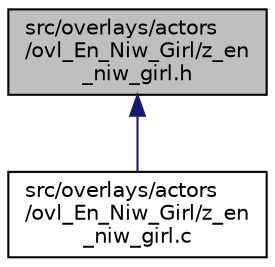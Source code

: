 digraph "src/overlays/actors/ovl_En_Niw_Girl/z_en_niw_girl.h"
{
 // LATEX_PDF_SIZE
  edge [fontname="Helvetica",fontsize="10",labelfontname="Helvetica",labelfontsize="10"];
  node [fontname="Helvetica",fontsize="10",shape=record];
  Node1 [label="src/overlays/actors\l/ovl_En_Niw_Girl/z_en\l_niw_girl.h",height=0.2,width=0.4,color="black", fillcolor="grey75", style="filled", fontcolor="black",tooltip=" "];
  Node1 -> Node2 [dir="back",color="midnightblue",fontsize="10",style="solid",fontname="Helvetica"];
  Node2 [label="src/overlays/actors\l/ovl_En_Niw_Girl/z_en\l_niw_girl.c",height=0.2,width=0.4,color="black", fillcolor="white", style="filled",URL="$d2/d2e/z__en__niw__girl_8c.html",tooltip=" "];
}
